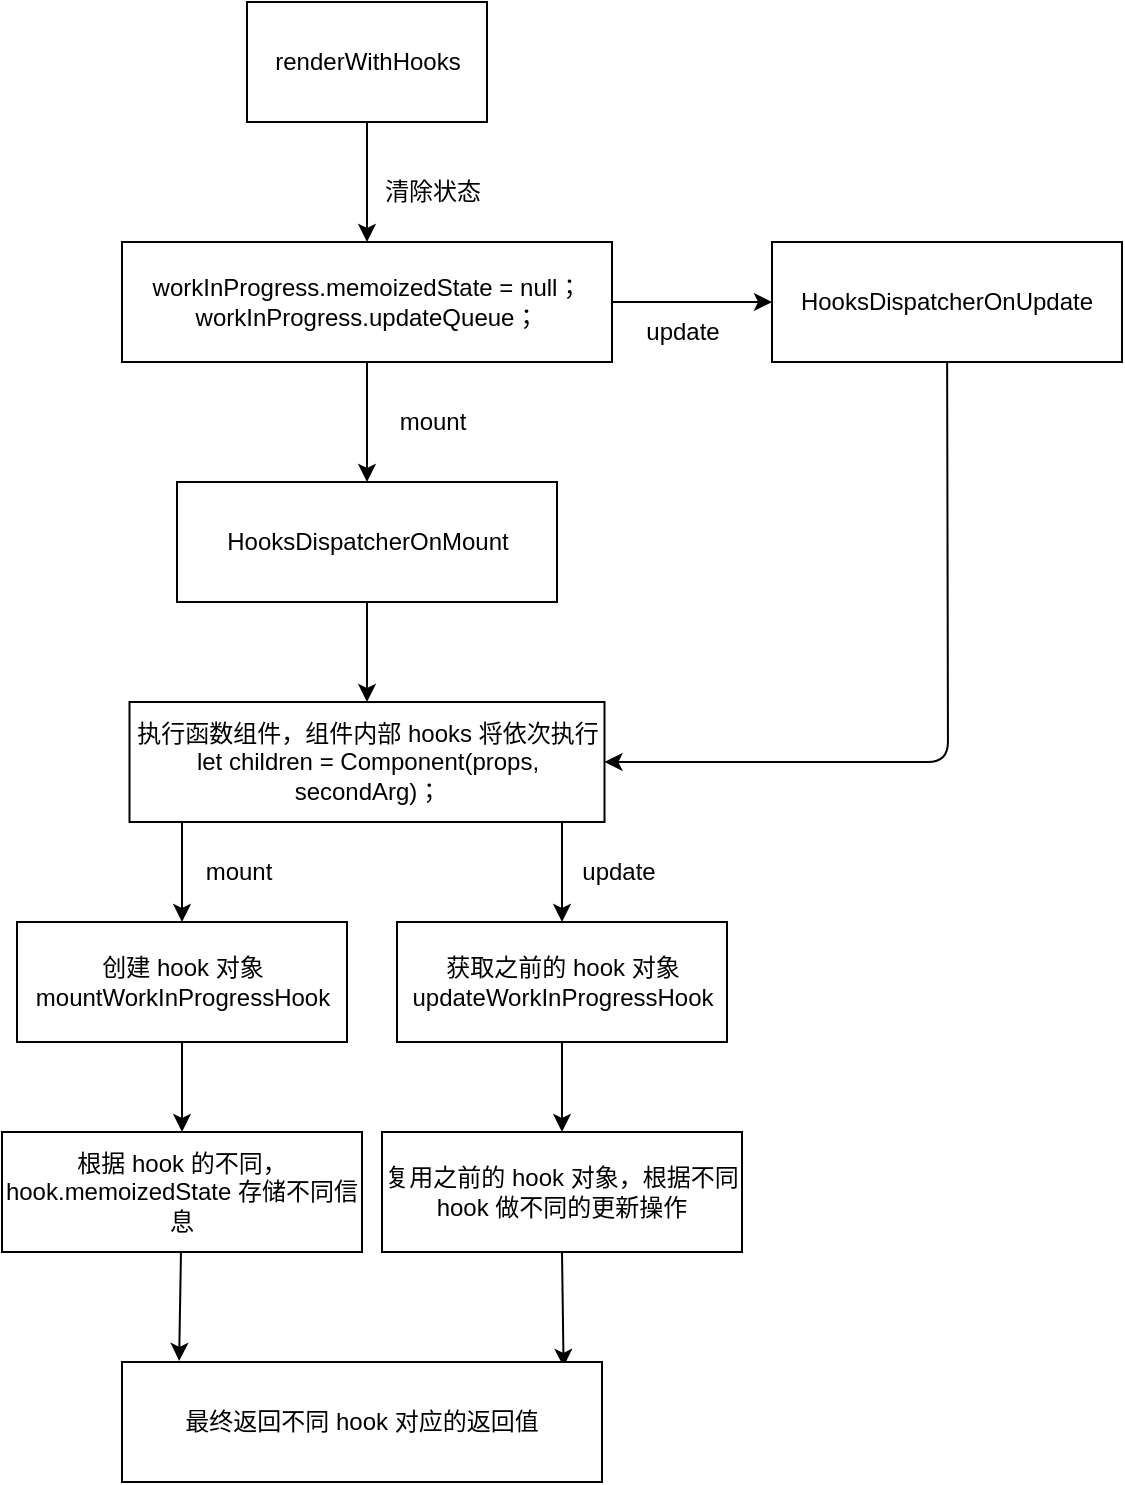 <mxfile>
    <diagram id="LgZhGoSPoKKvrvX20RdE" name="第 1 页">
        <mxGraphModel dx="1559" dy="740" grid="0" gridSize="10" guides="1" tooltips="1" connect="1" arrows="1" fold="1" page="1" pageScale="1" pageWidth="827" pageHeight="1169" math="0" shadow="0">
            <root>
                <mxCell id="0"/>
                <mxCell id="1" parent="0"/>
                <mxCell id="4" value="" style="edgeStyle=none;html=1;" edge="1" parent="1" source="2" target="3">
                    <mxGeometry relative="1" as="geometry"/>
                </mxCell>
                <mxCell id="2" value="&lt;div class=&quot;lake-content&quot;&gt;&lt;span class=&quot;ne-text&quot;&gt;renderWithHooks&lt;/span&gt;&lt;/div&gt;" style="rounded=0;whiteSpace=wrap;html=1;" vertex="1" parent="1">
                    <mxGeometry x="332.5" y="70" width="120" height="60" as="geometry"/>
                </mxCell>
                <mxCell id="7" value="" style="edgeStyle=none;html=1;" edge="1" parent="1" source="3" target="6">
                    <mxGeometry relative="1" as="geometry"/>
                </mxCell>
                <mxCell id="11" value="" style="edgeStyle=none;html=1;" edge="1" parent="1" source="3" target="10">
                    <mxGeometry relative="1" as="geometry"/>
                </mxCell>
                <mxCell id="3" value="&lt;div class=&quot;lake-content&quot;&gt;&lt;div class=&quot;lake-content&quot;&gt;&lt;span class=&quot;ne-text&quot;&gt;workInProgress.memoizedState = null；&lt;/span&gt;&lt;/div&gt;&lt;div class=&quot;lake-content&quot;&gt;&lt;span class=&quot;ne-text&quot;&gt;&lt;div class=&quot;lake-content&quot;&gt;&lt;span class=&quot;ne-text&quot;&gt;workInProgress.updateQueue；&lt;/span&gt;&lt;/div&gt;&lt;/span&gt;&lt;/div&gt;&lt;/div&gt;" style="rounded=0;whiteSpace=wrap;html=1;" vertex="1" parent="1">
                    <mxGeometry x="270" y="190" width="245" height="60" as="geometry"/>
                </mxCell>
                <mxCell id="5" value="清除状态" style="text;html=1;align=center;verticalAlign=middle;resizable=0;points=[];autosize=1;strokeColor=none;fillColor=none;" vertex="1" parent="1">
                    <mxGeometry x="390" y="150" width="70" height="30" as="geometry"/>
                </mxCell>
                <mxCell id="14" value="" style="edgeStyle=none;html=1;" edge="1" parent="1" source="6" target="13">
                    <mxGeometry relative="1" as="geometry"/>
                </mxCell>
                <mxCell id="6" value="&lt;div class=&quot;lake-content&quot;&gt;&lt;div class=&quot;lake-content&quot;&gt;&lt;div class=&quot;lake-content&quot;&gt;&lt;span class=&quot;ne-text&quot;&gt;HooksDispatcherOnMount&lt;/span&gt;&lt;/div&gt;&lt;/div&gt;&lt;/div&gt;" style="rounded=0;whiteSpace=wrap;html=1;" vertex="1" parent="1">
                    <mxGeometry x="297.5" y="310" width="190" height="60" as="geometry"/>
                </mxCell>
                <mxCell id="9" value="mount" style="text;html=1;align=center;verticalAlign=middle;resizable=0;points=[];autosize=1;strokeColor=none;fillColor=none;" vertex="1" parent="1">
                    <mxGeometry x="395" y="265" width="60" height="30" as="geometry"/>
                </mxCell>
                <mxCell id="15" style="edgeStyle=none;html=1;entryX=1;entryY=0.5;entryDx=0;entryDy=0;" edge="1" parent="1" source="10" target="13">
                    <mxGeometry relative="1" as="geometry">
                        <Array as="points">
                            <mxPoint x="683" y="450"/>
                        </Array>
                    </mxGeometry>
                </mxCell>
                <mxCell id="10" value="&lt;div class=&quot;lake-content&quot;&gt;&lt;div class=&quot;lake-content&quot;&gt;&lt;div class=&quot;lake-content&quot;&gt;&lt;span class=&quot;ne-text&quot;&gt;HooksDispatcherOnUpdate&lt;/span&gt;&lt;/div&gt;&lt;/div&gt;&lt;/div&gt;" style="rounded=0;whiteSpace=wrap;html=1;" vertex="1" parent="1">
                    <mxGeometry x="595" y="190" width="175" height="60" as="geometry"/>
                </mxCell>
                <mxCell id="12" value="update" style="text;html=1;align=center;verticalAlign=middle;resizable=0;points=[];autosize=1;strokeColor=none;fillColor=none;" vertex="1" parent="1">
                    <mxGeometry x="520" y="220" width="60" height="30" as="geometry"/>
                </mxCell>
                <mxCell id="17" value="" style="edgeStyle=none;html=1;" edge="1" parent="1" target="16">
                    <mxGeometry relative="1" as="geometry">
                        <mxPoint x="300" y="480" as="sourcePoint"/>
                    </mxGeometry>
                </mxCell>
                <mxCell id="13" value="执行函数组件，组件内部 hooks 将依次执行&lt;br&gt;&lt;div class=&quot;lake-content&quot;&gt;&lt;span class=&quot;ne-text&quot;&gt;let children = Component(props, secondArg)；&lt;/span&gt;&lt;/div&gt;" style="whiteSpace=wrap;html=1;rounded=0;" vertex="1" parent="1">
                    <mxGeometry x="273.75" y="420" width="237.5" height="60" as="geometry"/>
                </mxCell>
                <mxCell id="20" value="" style="edgeStyle=none;html=1;" edge="1" parent="1" source="16" target="19">
                    <mxGeometry relative="1" as="geometry"/>
                </mxCell>
                <mxCell id="16" value="&lt;div class=&quot;lake-content&quot;&gt;&lt;span class=&quot;ne-text&quot;&gt;创建 hook 对象&lt;/span&gt;&lt;/div&gt;&lt;div class=&quot;lake-content&quot;&gt;&lt;span class=&quot;ne-text&quot;&gt;mountWorkInProgressHook&lt;/span&gt;&lt;/div&gt;" style="whiteSpace=wrap;html=1;rounded=0;" vertex="1" parent="1">
                    <mxGeometry x="217.5" y="530" width="165" height="60" as="geometry"/>
                </mxCell>
                <mxCell id="18" value="mount" style="text;html=1;align=center;verticalAlign=middle;resizable=0;points=[];autosize=1;strokeColor=none;fillColor=none;" vertex="1" parent="1">
                    <mxGeometry x="297.5" y="490" width="60" height="30" as="geometry"/>
                </mxCell>
                <mxCell id="28" style="edgeStyle=none;html=1;entryX=0.119;entryY=-0.009;entryDx=0;entryDy=0;entryPerimeter=0;" edge="1" parent="1" source="19" target="26">
                    <mxGeometry relative="1" as="geometry">
                        <mxPoint x="300" y="740" as="targetPoint"/>
                    </mxGeometry>
                </mxCell>
                <mxCell id="19" value="&lt;div class=&quot;lake-content&quot;&gt;根据 hook 的不同，hook.&lt;span style=&quot;background-color: initial;&quot;&gt;memoizedState 存储不同信息&lt;/span&gt;&lt;/div&gt;" style="whiteSpace=wrap;html=1;rounded=0;" vertex="1" parent="1">
                    <mxGeometry x="210" y="635" width="180" height="60" as="geometry"/>
                </mxCell>
                <mxCell id="21" value="" style="edgeStyle=none;html=1;" edge="1" parent="1" target="23">
                    <mxGeometry relative="1" as="geometry">
                        <mxPoint x="490.0" y="480" as="sourcePoint"/>
                    </mxGeometry>
                </mxCell>
                <mxCell id="22" value="" style="edgeStyle=none;html=1;" edge="1" parent="1" source="23" target="25">
                    <mxGeometry relative="1" as="geometry"/>
                </mxCell>
                <mxCell id="23" value="&lt;div class=&quot;lake-content&quot;&gt;&lt;span class=&quot;ne-text&quot;&gt;获取之前的 hook 对象&lt;/span&gt;&lt;/div&gt;&lt;div class=&quot;lake-content&quot;&gt;&lt;span class=&quot;ne-text&quot;&gt;updateWorkInProgressHook&lt;/span&gt;&lt;/div&gt;" style="whiteSpace=wrap;html=1;rounded=0;" vertex="1" parent="1">
                    <mxGeometry x="407.5" y="530" width="165" height="60" as="geometry"/>
                </mxCell>
                <mxCell id="24" value="update" style="text;html=1;align=center;verticalAlign=middle;resizable=0;points=[];autosize=1;strokeColor=none;fillColor=none;" vertex="1" parent="1">
                    <mxGeometry x="487.5" y="490" width="60" height="30" as="geometry"/>
                </mxCell>
                <mxCell id="27" style="edgeStyle=none;html=1;exitX=0.5;exitY=1;exitDx=0;exitDy=0;entryX=0.92;entryY=0.04;entryDx=0;entryDy=0;entryPerimeter=0;" edge="1" parent="1" source="25" target="26">
                    <mxGeometry relative="1" as="geometry"/>
                </mxCell>
                <mxCell id="25" value="&lt;div class=&quot;lake-content&quot;&gt;复用之前的 hook 对象，根据不同 hook 做不同的更新操作&lt;/div&gt;" style="whiteSpace=wrap;html=1;rounded=0;" vertex="1" parent="1">
                    <mxGeometry x="400" y="635" width="180" height="60" as="geometry"/>
                </mxCell>
                <mxCell id="26" value="&lt;div class=&quot;lake-content&quot;&gt;最终返回不同 hook 对应的返回值&lt;/div&gt;" style="whiteSpace=wrap;html=1;rounded=0;" vertex="1" parent="1">
                    <mxGeometry x="270" y="750" width="240" height="60" as="geometry"/>
                </mxCell>
            </root>
        </mxGraphModel>
    </diagram>
</mxfile>